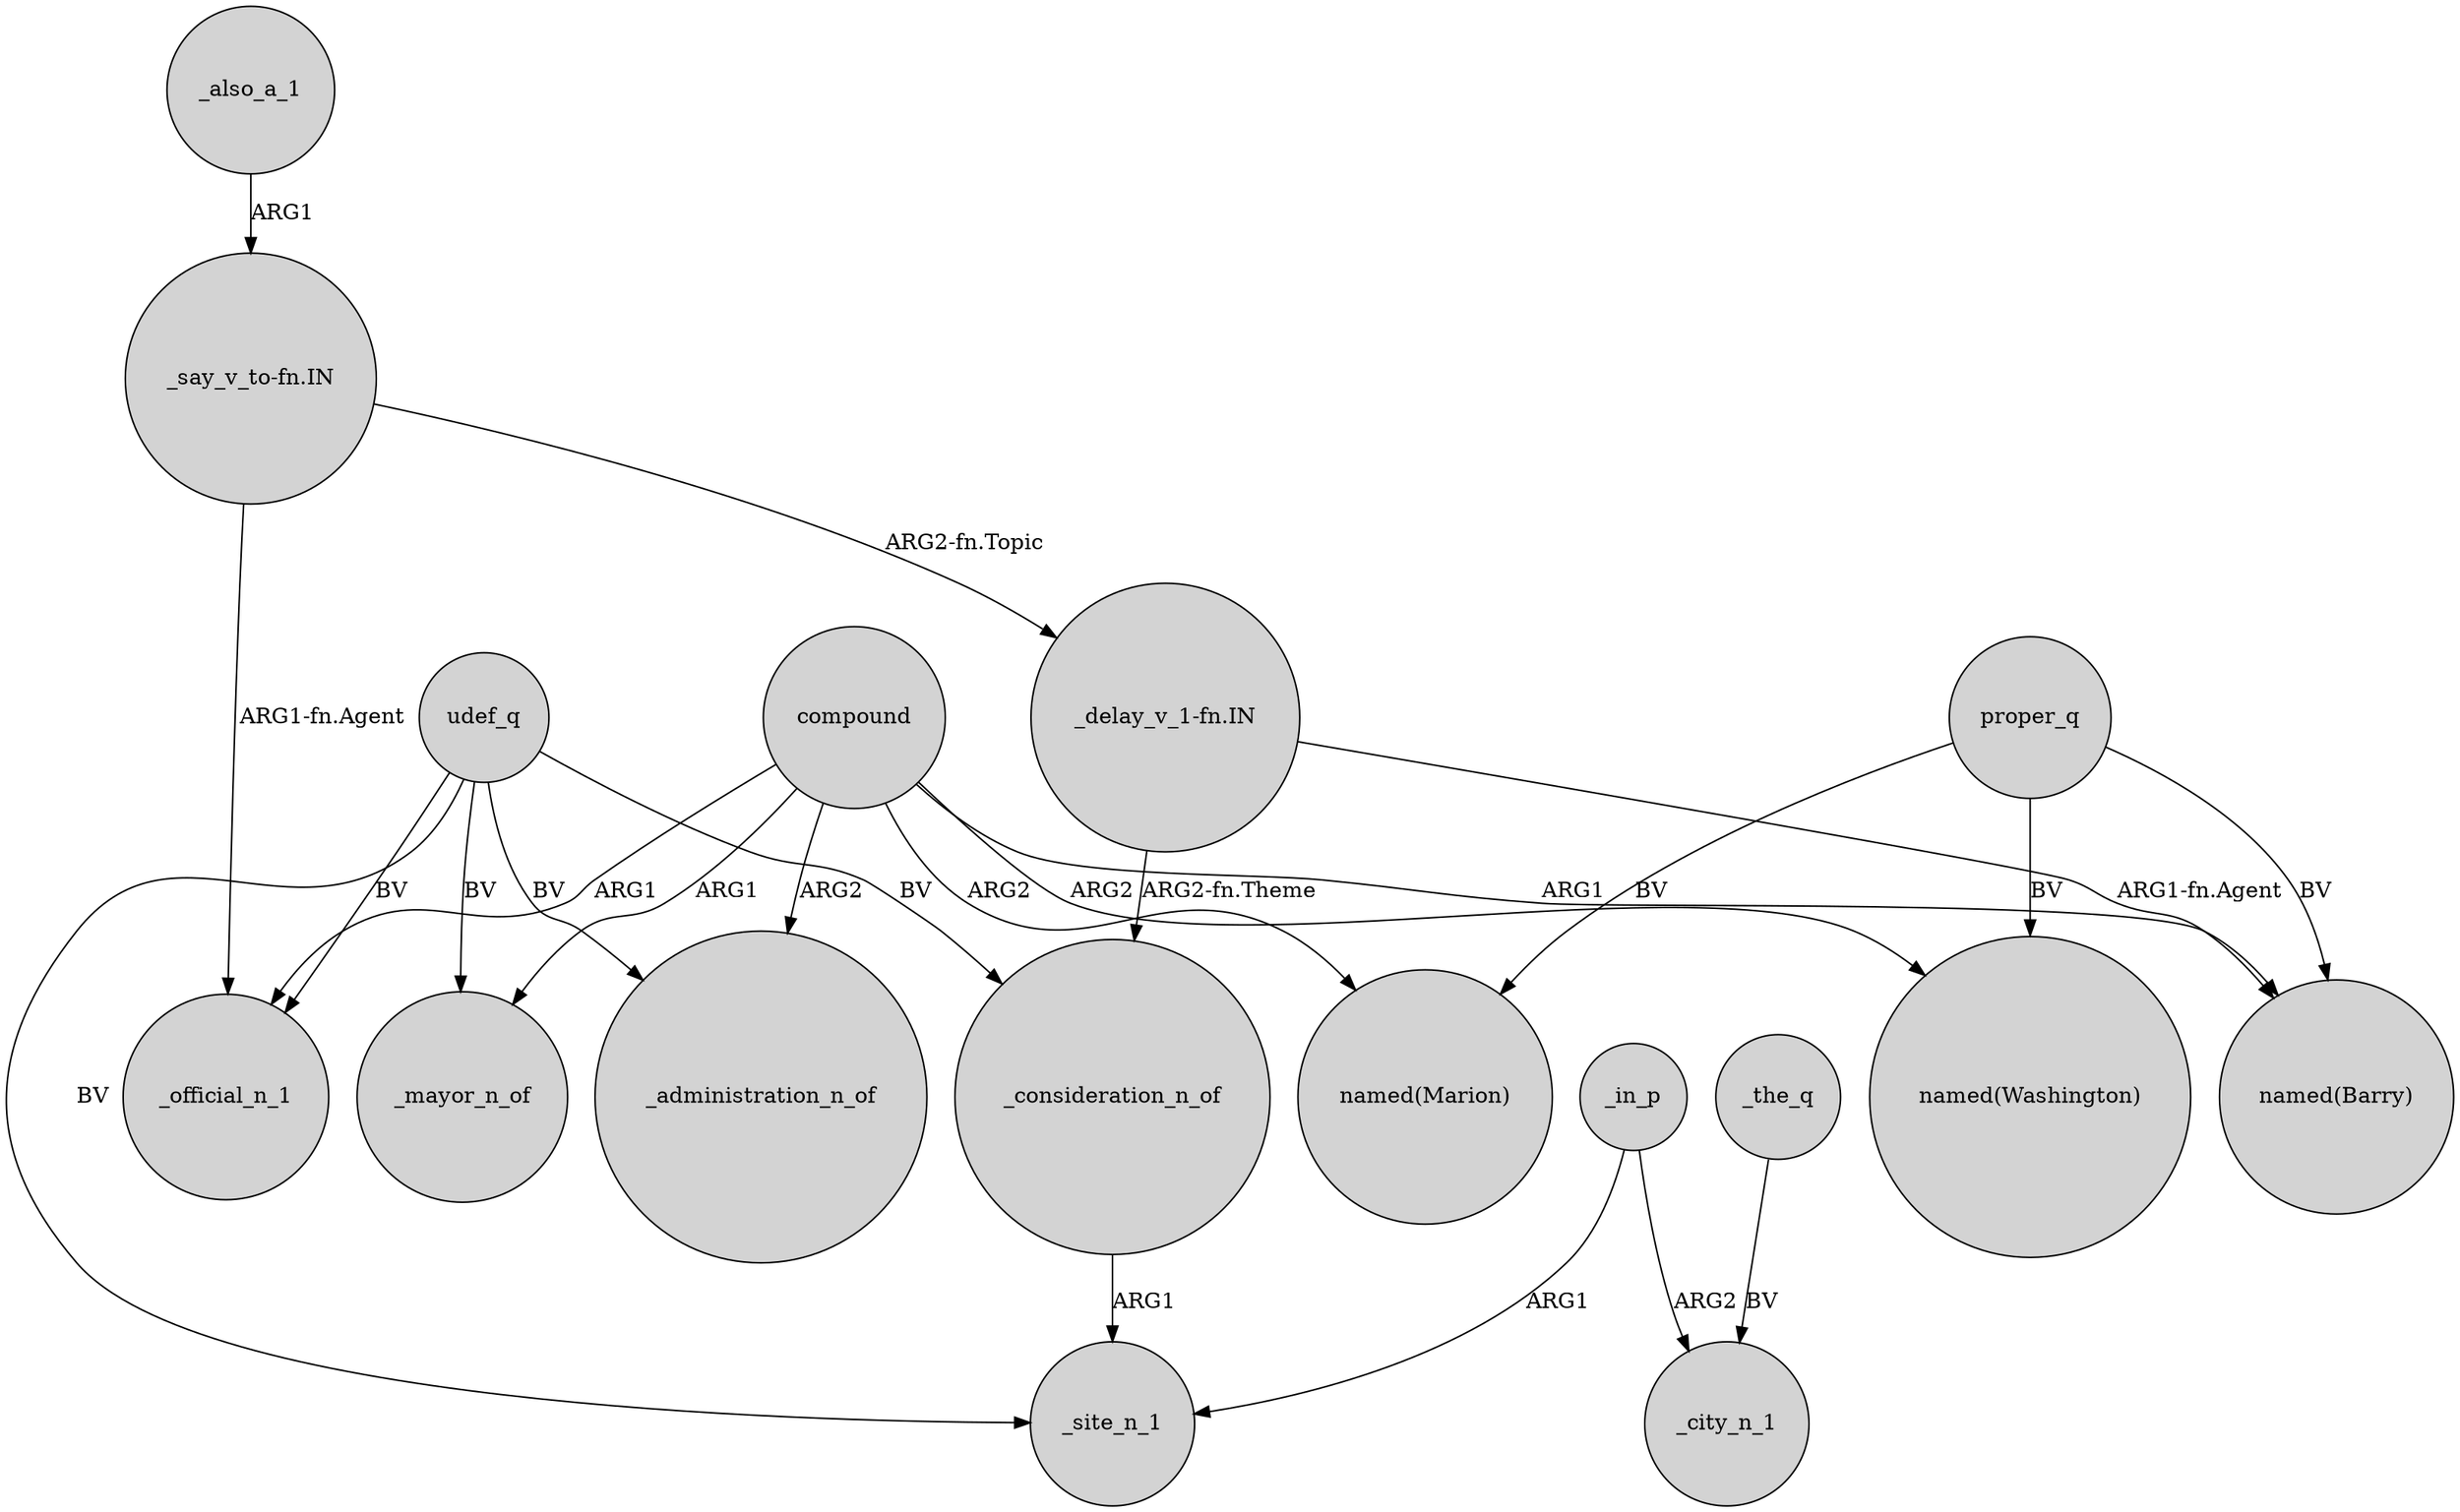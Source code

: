 digraph {
	node [shape=circle style=filled]
	udef_q -> _administration_n_of [label=BV]
	udef_q -> _consideration_n_of [label=BV]
	_also_a_1 -> "_say_v_to-fn.IN" [label=ARG1]
	"_say_v_to-fn.IN" -> "_delay_v_1-fn.IN" [label="ARG2-fn.Topic"]
	compound -> _mayor_n_of [label=ARG1]
	_in_p -> _site_n_1 [label=ARG1]
	"_delay_v_1-fn.IN" -> _consideration_n_of [label="ARG2-fn.Theme"]
	"_say_v_to-fn.IN" -> _official_n_1 [label="ARG1-fn.Agent"]
	compound -> _administration_n_of [label=ARG2]
	"_delay_v_1-fn.IN" -> "named(Barry)" [label="ARG1-fn.Agent"]
	udef_q -> _mayor_n_of [label=BV]
	compound -> "named(Marion)" [label=ARG2]
	_consideration_n_of -> _site_n_1 [label=ARG1]
	proper_q -> "named(Marion)" [label=BV]
	proper_q -> "named(Washington)" [label=BV]
	_in_p -> _city_n_1 [label=ARG2]
	udef_q -> _site_n_1 [label=BV]
	udef_q -> _official_n_1 [label=BV]
	_the_q -> _city_n_1 [label=BV]
	compound -> "named(Barry)" [label=ARG1]
	compound -> _official_n_1 [label=ARG1]
	compound -> "named(Washington)" [label=ARG2]
	proper_q -> "named(Barry)" [label=BV]
}
